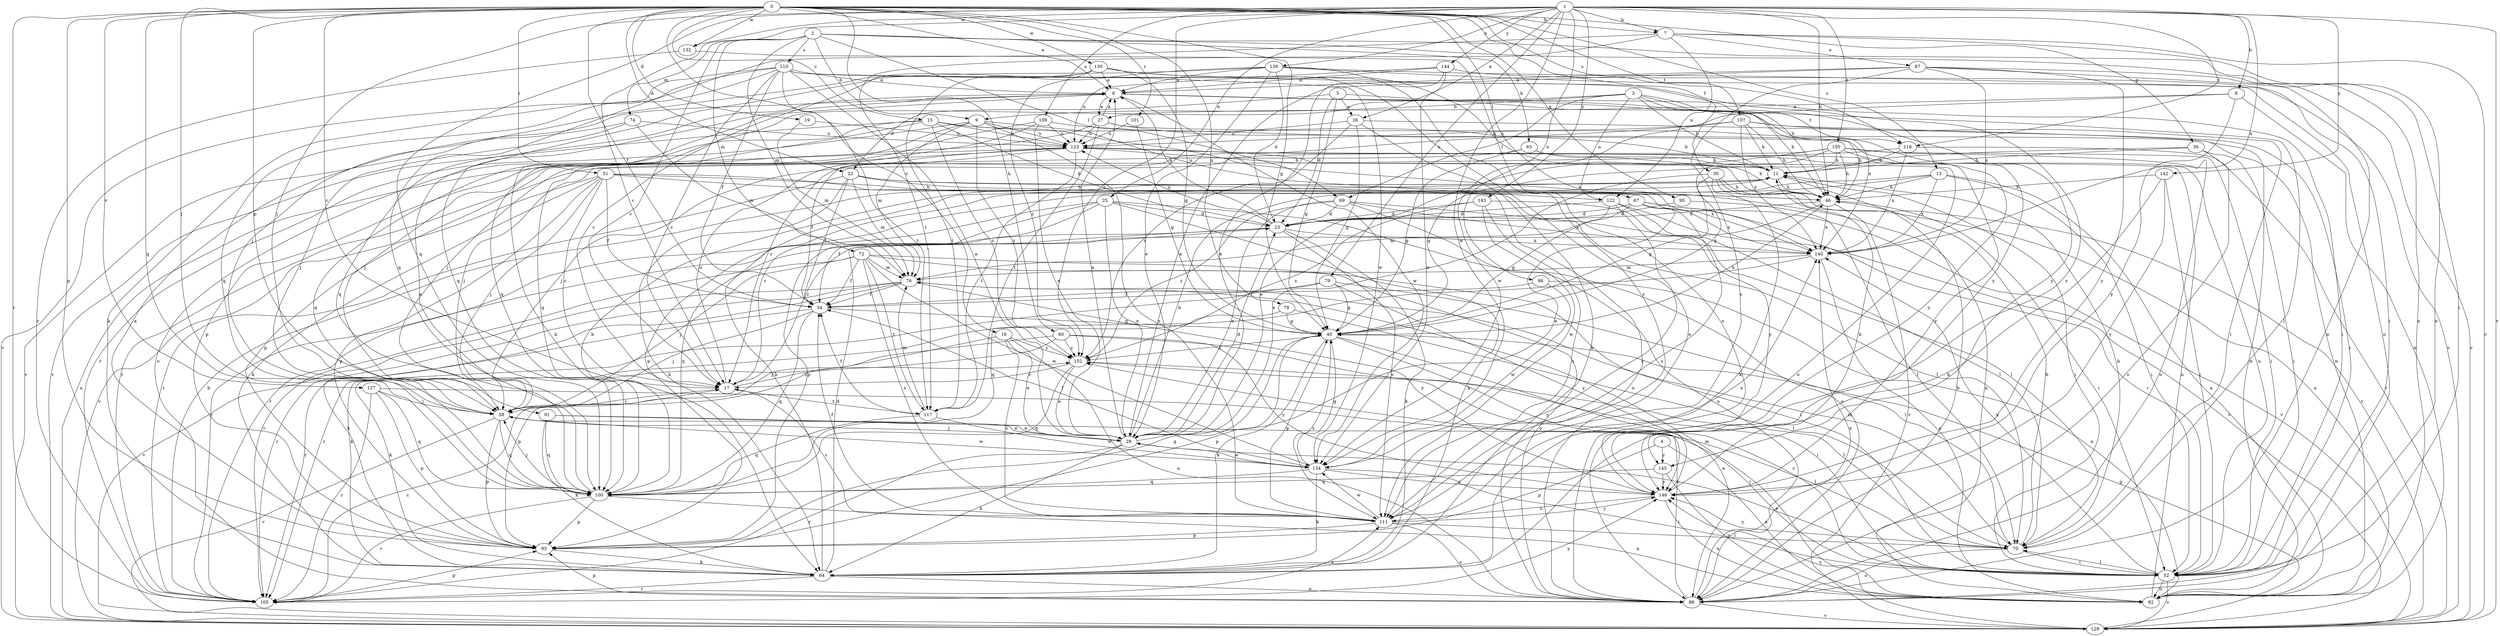 strict digraph  {
0;
1;
2;
3;
4;
5;
6;
7;
8;
9;
11;
13;
15;
16;
17;
19;
22;
23;
25;
26;
27;
28;
30;
34;
36;
40;
46;
51;
52;
58;
60;
63;
64;
67;
69;
70;
72;
74;
76;
78;
79;
82;
86;
87;
88;
91;
93;
95;
100;
101;
105;
107;
109;
110;
111;
116;
117;
122;
123;
127;
129;
130;
132;
134;
139;
140;
142;
143;
144;
145;
146;
150;
152;
0 -> 6  [label=a];
0 -> 7  [label=b];
0 -> 13  [label=c];
0 -> 15  [label=c];
0 -> 16  [label=c];
0 -> 17  [label=c];
0 -> 19  [label=d];
0 -> 22  [label=d];
0 -> 30  [label=f];
0 -> 34  [label=f];
0 -> 36  [label=g];
0 -> 40  [label=g];
0 -> 51  [label=i];
0 -> 58  [label=j];
0 -> 60  [label=k];
0 -> 67  [label=l];
0 -> 78  [label=n];
0 -> 91  [label=p];
0 -> 93  [label=p];
0 -> 95  [label=q];
0 -> 100  [label=q];
0 -> 101  [label=r];
0 -> 105  [label=r];
0 -> 107  [label=s];
0 -> 116  [label=t];
0 -> 127  [label=v];
0 -> 130  [label=w];
0 -> 132  [label=w];
1 -> 7  [label=b];
1 -> 8  [label=b];
1 -> 17  [label=c];
1 -> 25  [label=e];
1 -> 26  [label=e];
1 -> 46  [label=h];
1 -> 58  [label=j];
1 -> 79  [label=n];
1 -> 86  [label=o];
1 -> 100  [label=q];
1 -> 109  [label=s];
1 -> 116  [label=t];
1 -> 129  [label=v];
1 -> 132  [label=w];
1 -> 134  [label=w];
1 -> 139  [label=x];
1 -> 140  [label=x];
1 -> 142  [label=y];
1 -> 143  [label=y];
1 -> 144  [label=y];
1 -> 150  [label=z];
1 -> 152  [label=z];
2 -> 9  [label=b];
2 -> 17  [label=c];
2 -> 52  [label=i];
2 -> 63  [label=k];
2 -> 69  [label=l];
2 -> 72  [label=m];
2 -> 74  [label=m];
2 -> 76  [label=m];
2 -> 82  [label=n];
2 -> 110  [label=s];
3 -> 9  [label=b];
3 -> 11  [label=b];
3 -> 46  [label=h];
3 -> 69  [label=l];
3 -> 100  [label=q];
3 -> 116  [label=t];
3 -> 122  [label=u];
3 -> 145  [label=y];
4 -> 82  [label=n];
4 -> 93  [label=p];
4 -> 145  [label=y];
5 -> 22  [label=d];
5 -> 23  [label=d];
5 -> 26  [label=e];
5 -> 40  [label=g];
5 -> 140  [label=x];
6 -> 27  [label=e];
6 -> 52  [label=i];
6 -> 64  [label=k];
6 -> 70  [label=l];
6 -> 100  [label=q];
6 -> 134  [label=w];
6 -> 145  [label=y];
7 -> 87  [label=o];
7 -> 88  [label=o];
7 -> 100  [label=q];
7 -> 117  [label=t];
7 -> 122  [label=u];
7 -> 129  [label=v];
8 -> 27  [label=e];
8 -> 82  [label=n];
8 -> 134  [label=w];
8 -> 146  [label=y];
9 -> 58  [label=j];
9 -> 76  [label=m];
9 -> 105  [label=r];
9 -> 111  [label=s];
9 -> 122  [label=u];
9 -> 123  [label=u];
9 -> 152  [label=z];
11 -> 46  [label=h];
11 -> 52  [label=i];
13 -> 17  [label=c];
13 -> 46  [label=h];
13 -> 52  [label=i];
13 -> 82  [label=n];
13 -> 93  [label=p];
13 -> 140  [label=x];
15 -> 23  [label=d];
15 -> 88  [label=o];
15 -> 100  [label=q];
15 -> 123  [label=u];
15 -> 129  [label=v];
15 -> 140  [label=x];
15 -> 146  [label=y];
15 -> 152  [label=z];
16 -> 28  [label=e];
16 -> 88  [label=o];
16 -> 93  [label=p];
16 -> 111  [label=s];
16 -> 152  [label=z];
17 -> 58  [label=j];
17 -> 117  [label=t];
17 -> 123  [label=u];
17 -> 152  [label=z];
19 -> 76  [label=m];
19 -> 123  [label=u];
22 -> 34  [label=f];
22 -> 46  [label=h];
22 -> 64  [label=k];
22 -> 76  [label=m];
22 -> 82  [label=n];
22 -> 105  [label=r];
22 -> 146  [label=y];
23 -> 6  [label=a];
23 -> 64  [label=k];
23 -> 100  [label=q];
23 -> 105  [label=r];
23 -> 111  [label=s];
23 -> 123  [label=u];
23 -> 140  [label=x];
25 -> 23  [label=d];
25 -> 28  [label=e];
25 -> 34  [label=f];
25 -> 64  [label=k];
25 -> 88  [label=o];
25 -> 93  [label=p];
25 -> 105  [label=r];
26 -> 40  [label=g];
26 -> 52  [label=i];
26 -> 64  [label=k];
26 -> 123  [label=u];
26 -> 152  [label=z];
27 -> 6  [label=a];
27 -> 11  [label=b];
27 -> 82  [label=n];
27 -> 93  [label=p];
27 -> 117  [label=t];
27 -> 123  [label=u];
28 -> 6  [label=a];
28 -> 11  [label=b];
28 -> 23  [label=d];
28 -> 58  [label=j];
28 -> 64  [label=k];
28 -> 105  [label=r];
28 -> 134  [label=w];
30 -> 28  [label=e];
30 -> 40  [label=g];
30 -> 46  [label=h];
30 -> 64  [label=k];
30 -> 82  [label=n];
30 -> 129  [label=v];
34 -> 40  [label=g];
34 -> 58  [label=j];
34 -> 100  [label=q];
34 -> 105  [label=r];
36 -> 11  [label=b];
36 -> 40  [label=g];
36 -> 52  [label=i];
36 -> 88  [label=o];
40 -> 46  [label=h];
40 -> 64  [label=k];
40 -> 88  [label=o];
40 -> 93  [label=p];
40 -> 111  [label=s];
40 -> 146  [label=y];
40 -> 152  [label=z];
46 -> 23  [label=d];
46 -> 52  [label=i];
46 -> 76  [label=m];
46 -> 129  [label=v];
46 -> 140  [label=x];
51 -> 17  [label=c];
51 -> 34  [label=f];
51 -> 46  [label=h];
51 -> 58  [label=j];
51 -> 64  [label=k];
51 -> 88  [label=o];
51 -> 93  [label=p];
51 -> 129  [label=v];
51 -> 140  [label=x];
52 -> 28  [label=e];
52 -> 70  [label=l];
52 -> 82  [label=n];
52 -> 123  [label=u];
52 -> 129  [label=v];
52 -> 140  [label=x];
52 -> 152  [label=z];
58 -> 28  [label=e];
58 -> 93  [label=p];
58 -> 100  [label=q];
58 -> 129  [label=v];
58 -> 134  [label=w];
60 -> 52  [label=i];
60 -> 58  [label=j];
60 -> 64  [label=k];
60 -> 146  [label=y];
60 -> 152  [label=z];
63 -> 11  [label=b];
63 -> 40  [label=g];
63 -> 46  [label=h];
63 -> 58  [label=j];
64 -> 11  [label=b];
64 -> 23  [label=d];
64 -> 88  [label=o];
64 -> 105  [label=r];
67 -> 17  [label=c];
67 -> 23  [label=d];
67 -> 28  [label=e];
67 -> 52  [label=i];
67 -> 111  [label=s];
67 -> 129  [label=v];
67 -> 140  [label=x];
69 -> 23  [label=d];
69 -> 28  [label=e];
69 -> 70  [label=l];
69 -> 88  [label=o];
69 -> 140  [label=x];
69 -> 152  [label=z];
70 -> 11  [label=b];
70 -> 46  [label=h];
70 -> 52  [label=i];
70 -> 76  [label=m];
70 -> 88  [label=o];
70 -> 146  [label=y];
72 -> 34  [label=f];
72 -> 52  [label=i];
72 -> 58  [label=j];
72 -> 76  [label=m];
72 -> 88  [label=o];
72 -> 105  [label=r];
72 -> 111  [label=s];
72 -> 117  [label=t];
72 -> 134  [label=w];
74 -> 58  [label=j];
74 -> 76  [label=m];
74 -> 123  [label=u];
74 -> 129  [label=v];
76 -> 34  [label=f];
76 -> 64  [label=k];
76 -> 105  [label=r];
76 -> 129  [label=v];
76 -> 146  [label=y];
78 -> 40  [label=g];
78 -> 64  [label=k];
78 -> 70  [label=l];
79 -> 34  [label=f];
79 -> 40  [label=g];
79 -> 70  [label=l];
79 -> 105  [label=r];
79 -> 146  [label=y];
82 -> 76  [label=m];
82 -> 123  [label=u];
86 -> 34  [label=f];
86 -> 82  [label=n];
86 -> 134  [label=w];
87 -> 6  [label=a];
87 -> 28  [label=e];
87 -> 88  [label=o];
87 -> 111  [label=s];
87 -> 129  [label=v];
87 -> 140  [label=x];
87 -> 146  [label=y];
88 -> 11  [label=b];
88 -> 93  [label=p];
88 -> 129  [label=v];
88 -> 140  [label=x];
88 -> 152  [label=z];
91 -> 28  [label=e];
91 -> 64  [label=k];
91 -> 70  [label=l];
91 -> 100  [label=q];
93 -> 6  [label=a];
93 -> 40  [label=g];
93 -> 64  [label=k];
95 -> 23  [label=d];
95 -> 70  [label=l];
100 -> 6  [label=a];
100 -> 11  [label=b];
100 -> 58  [label=j];
100 -> 82  [label=n];
100 -> 93  [label=p];
100 -> 105  [label=r];
101 -> 40  [label=g];
101 -> 123  [label=u];
105 -> 11  [label=b];
105 -> 17  [label=c];
105 -> 93  [label=p];
105 -> 111  [label=s];
105 -> 146  [label=y];
107 -> 11  [label=b];
107 -> 17  [label=c];
107 -> 46  [label=h];
107 -> 70  [label=l];
107 -> 82  [label=n];
107 -> 123  [label=u];
107 -> 140  [label=x];
109 -> 28  [label=e];
109 -> 46  [label=h];
109 -> 58  [label=j];
109 -> 100  [label=q];
109 -> 123  [label=u];
110 -> 6  [label=a];
110 -> 17  [label=c];
110 -> 28  [label=e];
110 -> 34  [label=f];
110 -> 46  [label=h];
110 -> 64  [label=k];
110 -> 88  [label=o];
110 -> 100  [label=q];
110 -> 117  [label=t];
110 -> 129  [label=v];
110 -> 134  [label=w];
111 -> 17  [label=c];
111 -> 34  [label=f];
111 -> 40  [label=g];
111 -> 70  [label=l];
111 -> 88  [label=o];
111 -> 93  [label=p];
111 -> 134  [label=w];
111 -> 140  [label=x];
111 -> 146  [label=y];
116 -> 11  [label=b];
116 -> 105  [label=r];
116 -> 129  [label=v];
116 -> 140  [label=x];
117 -> 34  [label=f];
117 -> 76  [label=m];
117 -> 100  [label=q];
117 -> 134  [label=w];
122 -> 23  [label=d];
122 -> 40  [label=g];
122 -> 70  [label=l];
122 -> 111  [label=s];
122 -> 129  [label=v];
123 -> 11  [label=b];
123 -> 34  [label=f];
123 -> 88  [label=o];
123 -> 93  [label=p];
123 -> 117  [label=t];
127 -> 52  [label=i];
127 -> 58  [label=j];
127 -> 93  [label=p];
127 -> 100  [label=q];
127 -> 105  [label=r];
129 -> 40  [label=g];
129 -> 123  [label=u];
129 -> 146  [label=y];
130 -> 6  [label=a];
130 -> 17  [label=c];
130 -> 40  [label=g];
130 -> 46  [label=h];
130 -> 58  [label=j];
130 -> 146  [label=y];
130 -> 152  [label=z];
132 -> 88  [label=o];
132 -> 105  [label=r];
134 -> 34  [label=f];
134 -> 40  [label=g];
134 -> 52  [label=i];
134 -> 64  [label=k];
134 -> 100  [label=q];
134 -> 146  [label=y];
139 -> 6  [label=a];
139 -> 23  [label=d];
139 -> 28  [label=e];
139 -> 88  [label=o];
139 -> 100  [label=q];
139 -> 111  [label=s];
139 -> 117  [label=t];
139 -> 129  [label=v];
140 -> 76  [label=m];
140 -> 82  [label=n];
140 -> 100  [label=q];
142 -> 46  [label=h];
142 -> 52  [label=i];
142 -> 64  [label=k];
142 -> 146  [label=y];
143 -> 23  [label=d];
143 -> 70  [label=l];
143 -> 111  [label=s];
143 -> 134  [label=w];
143 -> 152  [label=z];
144 -> 6  [label=a];
144 -> 28  [label=e];
144 -> 52  [label=i];
144 -> 123  [label=u];
144 -> 134  [label=w];
145 -> 82  [label=n];
145 -> 100  [label=q];
145 -> 146  [label=y];
146 -> 11  [label=b];
146 -> 82  [label=n];
146 -> 111  [label=s];
150 -> 11  [label=b];
150 -> 28  [label=e];
150 -> 40  [label=g];
150 -> 46  [label=h];
150 -> 52  [label=i];
150 -> 58  [label=j];
150 -> 88  [label=o];
150 -> 146  [label=y];
152 -> 17  [label=c];
152 -> 28  [label=e];
152 -> 70  [label=l];
152 -> 100  [label=q];
}
